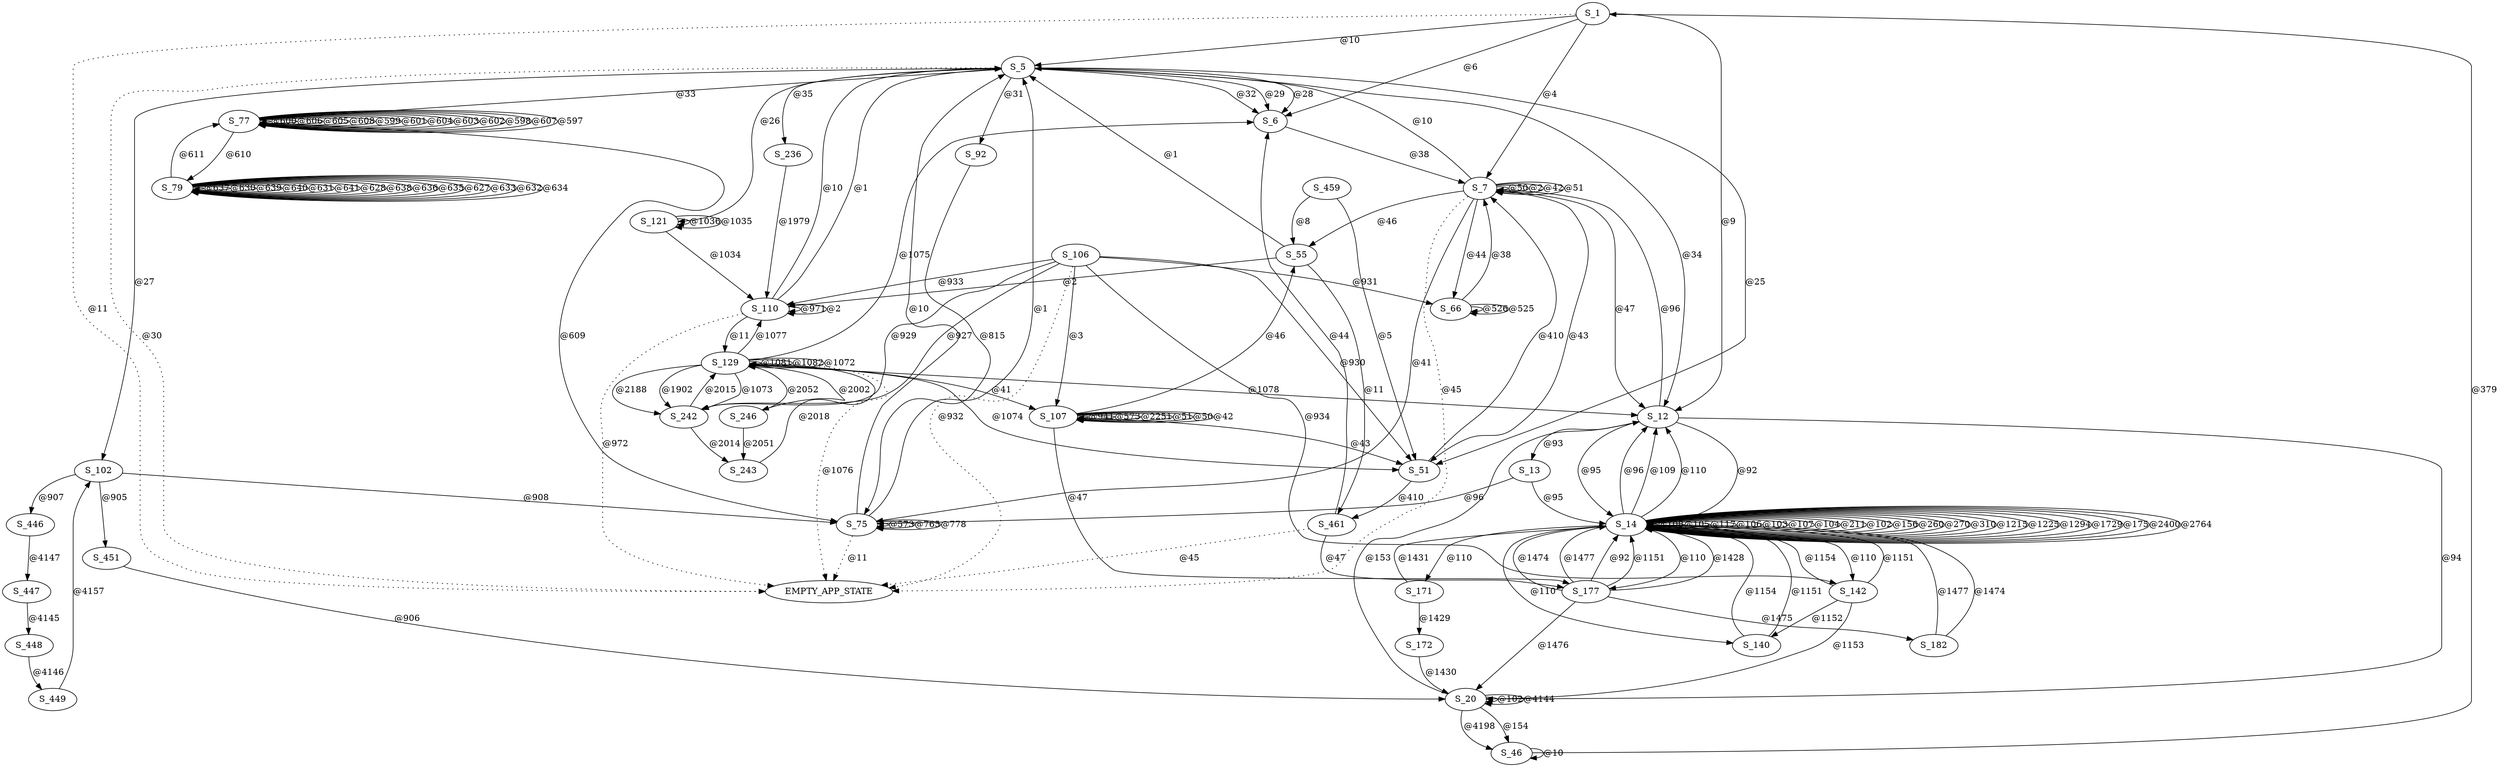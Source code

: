 digraph graphtest {
  S_1 -> EMPTY_APP_STATE  [ style=dotted,label="@11"] ;
  S_1 -> S_5  [ label="@10"] ;
  S_1 -> S_6  [ label="@6"] ;
  S_1 -> S_12  [ label="@9"] ;
  S_1 -> S_7  [ label="@4"] ;
  S_5 -> S_6  [ label="@28"] ;
  S_5 -> S_6  [ label="@32"] ;
  S_5 -> EMPTY_APP_STATE  [ style=dotted,label="@30"] ;
  S_5 -> S_77  [ label="@33"] ;
  S_5 -> S_92  [ label="@31"] ;
  S_5 -> S_12  [ label="@34"] ;
  S_5 -> S_6  [ label="@29"] ;
  S_5 -> S_102  [ label="@27"] ;
  S_5 -> S_51  [ label="@25"] ;
  S_5 -> S_121  [ label="@26"] ;
  S_5 -> S_236  [ label="@35"] ;
  S_6 -> S_7  [ label="@38"] ;
  S_7 -> S_5  [ label="@10"] ;
  S_7 -> S_7  [ label="@50"] ;
  S_7 -> S_12  [ label="@47"] ;
  S_7 -> S_51  [ label="@43"] ;
  S_7 -> S_7  [ label="@2"] ;
  S_7 -> S_7  [ label="@42"] ;
  S_7 -> S_55  [ label="@46"] ;
  S_7 -> EMPTY_APP_STATE  [ style=dotted,label="@45"] ;
  S_7 -> S_66  [ label="@44"] ;
  S_7 -> S_7  [ label="@51"] ;
  S_7 -> S_75  [ label="@41"] ;
  S_12 -> S_13  [ label="@93"] ;
  S_12 -> S_14  [ label="@92"] ;
  S_12 -> S_20  [ label="@94"] ;
  S_12 -> S_14  [ label="@95"] ;
  S_12 -> S_7  [ label="@96"] ;
  S_13 -> S_14  [ label="@95"] ;
  S_13 -> S_75  [ label="@96"] ;
  S_14 -> S_12  [ label="@96"] ;
  S_14 -> S_14  [ label="@108"] ;
  S_14 -> S_14  [ label="@105"] ;
  S_14 -> S_12  [ label="@109"] ;
  S_14 -> S_14  [ label="@117"] ;
  S_14 -> S_12  [ label="@110"] ;
  S_14 -> S_14  [ label="@106"] ;
  S_14 -> S_14  [ label="@103"] ;
  S_14 -> S_14  [ label="@107"] ;
  S_14 -> S_14  [ label="@104"] ;
  S_14 -> S_14  [ label="@211"] ;
  S_14 -> S_14  [ label="@102"] ;
  S_14 -> S_14  [ label="@156"] ;
  S_14 -> S_14  [ label="@260"] ;
  S_14 -> S_14  [ label="@270"] ;
  S_14 -> S_14  [ label="@310"] ;
  S_14 -> S_140  [ label="@110"] ;
  S_14 -> S_142  [ label="@110"] ;
  S_14 -> S_14  [ label="@1215"] ;
  S_14 -> S_14  [ label="@1225"] ;
  S_14 -> S_14  [ label="@1294"] ;
  S_14 -> S_171  [ label="@110"] ;
  S_14 -> S_177  [ label="@110"] ;
  S_14 -> S_14  [ label="@1729"] ;
  S_14 -> S_14  [ label="@175"] ;
  S_14 -> S_14  [ label="@2400"] ;
  S_14 -> S_14  [ label="@2764"] ;
  S_20 -> S_20  [ label="@102"] ;
  S_20 -> S_12  [ label="@153"] ;
  S_20 -> S_46  [ label="@154"] ;
  S_20 -> S_20  [ label="@4144"] ;
  S_20 -> S_46  [ label="@4198"] ;
  S_46 -> S_46  [ label="@10"] ;
  S_46 -> S_1  [ label="@379"] ;
  S_51 -> S_7  [ label="@410"] ;
  S_51 -> S_461  [ label="@410"] ;
  S_55 -> S_5  [ label="@1"] ;
  S_55 -> S_110  [ label="@2"] ;
  S_55 -> S_461  [ label="@11"] ;
  S_66 -> S_66  [ label="@526"] ;
  S_66 -> S_66  [ label="@525"] ;
  S_66 -> S_7  [ label="@38"] ;
  S_75 -> S_5  [ label="@1"] ;
  S_75 -> S_75  [ label="@573"] ;
  S_75 -> S_75  [ label="@765"] ;
  S_75 -> S_75  [ label="@778"] ;
  S_75 -> S_5  [ label="@10"] ;
  S_75 -> EMPTY_APP_STATE  [ style=dotted,label="@11"] ;
  S_77 -> S_77  [ label="@600"] ;
  S_77 -> S_79  [ label="@610"] ;
  S_77 -> S_77  [ label="@606"] ;
  S_77 -> S_77  [ label="@605"] ;
  S_77 -> S_77  [ label="@608"] ;
  S_77 -> S_77  [ label="@599"] ;
  S_77 -> S_77  [ label="@601"] ;
  S_77 -> S_77  [ label="@604"] ;
  S_77 -> S_75  [ label="@609"] ;
  S_77 -> S_77  [ label="@603"] ;
  S_77 -> S_77  [ label="@602"] ;
  S_77 -> S_77  [ label="@598"] ;
  S_77 -> S_77  [ label="@607"] ;
  S_77 -> S_77  [ label="@597"] ;
  S_79 -> S_77  [ label="@611"] ;
  S_79 -> S_79  [ label="@637"] ;
  S_79 -> S_79  [ label="@630"] ;
  S_79 -> S_79  [ label="@639"] ;
  S_79 -> S_79  [ label="@640"] ;
  S_79 -> S_79  [ label="@631"] ;
  S_79 -> S_79  [ label="@641"] ;
  S_79 -> S_79  [ label="@628"] ;
  S_79 -> S_79  [ label="@638"] ;
  S_79 -> S_79  [ label="@636"] ;
  S_79 -> S_79  [ label="@635"] ;
  S_79 -> S_79  [ label="@627"] ;
  S_79 -> S_79  [ label="@633"] ;
  S_79 -> S_79  [ label="@632"] ;
  S_79 -> S_79  [ label="@634"] ;
  S_92 -> S_75  [ label="@815"] ;
  S_102 -> S_75  [ label="@908"] ;
  S_102 -> S_446  [ label="@907"] ;
  S_102 -> S_451  [ label="@905"] ;
  S_106 -> S_107  [ label="@3"] ;
  S_106 -> S_51  [ label="@930"] ;
  S_106 -> S_142  [ label="@934"] ;
  S_106 -> S_66  [ label="@931"] ;
  S_106 -> S_242  [ label="@929"] ;
  S_106 -> S_242  [ label="@927"] ;
  S_106 -> EMPTY_APP_STATE  [ style=dotted,label="@932"] ;
  S_106 -> S_110  [ label="@933"] ;
  S_107 -> S_107  [ label="@941"] ;
  S_107 -> S_55  [ label="@46"] ;
  S_107 -> S_107  [ label="@573"] ;
  S_107 -> S_107  [ label="@2251"] ;
  S_107 -> S_107  [ label="@51"] ;
  S_107 -> S_107  [ label="@50"] ;
  S_107 -> S_51  [ label="@43"] ;
  S_107 -> S_107  [ label="@42"] ;
  S_107 -> S_177  [ label="@47"] ;
  S_110 -> EMPTY_APP_STATE  [ style=dotted,label="@972"] ;
  S_110 -> S_110  [ label="@971"] ;
  S_110 -> S_5  [ label="@10"] ;
  S_110 -> S_5  [ label="@1"] ;
  S_110 -> S_110  [ label="@2"] ;
  S_110 -> S_129  [ label="@11"] ;
  S_121 -> S_121  [ label="@1036"] ;
  S_121 -> S_121  [ label="@1035"] ;
  S_121 -> S_110  [ label="@1034"] ;
  S_129 -> S_6  [ label="@1075"] ;
  S_129 -> EMPTY_APP_STATE  [ style=dotted,label="@1076"] ;
  S_129 -> S_12  [ label="@1078"] ;
  S_129 -> S_129  [ label="@1081"] ;
  S_129 -> S_129  [ label="@1082"] ;
  S_129 -> S_51  [ label="@1074"] ;
  S_129 -> S_110  [ label="@1077"] ;
  S_129 -> S_242  [ label="@1073"] ;
  S_129 -> S_129  [ label="@1072"] ;
  S_129 -> S_246  [ label="@2002"] ;
  S_129 -> S_242  [ label="@2188"] ;
  S_129 -> S_107  [ label="@41"] ;
  S_129 -> S_242  [ label="@1902"] ;
  S_140 -> S_14  [ label="@1151"] ;
  S_140 -> S_14  [ label="@1154"] ;
  S_142 -> S_20  [ label="@1153"] ;
  S_142 -> S_140  [ label="@1152"] ;
  S_142 -> S_14  [ label="@1151"] ;
  S_142 -> S_14  [ label="@1154"] ;
  S_171 -> S_172  [ label="@1429"] ;
  S_171 -> S_14  [ label="@1431"] ;
  S_172 -> S_20  [ label="@1430"] ;
  S_177 -> S_14  [ label="@1428"] ;
  S_177 -> S_14  [ label="@1474"] ;
  S_177 -> S_182  [ label="@1475"] ;
  S_177 -> S_20  [ label="@1476"] ;
  S_177 -> S_14  [ label="@1477"] ;
  S_177 -> S_14  [ label="@92"] ;
  S_177 -> S_14  [ label="@1151"] ;
  S_182 -> S_14  [ label="@1477"] ;
  S_182 -> S_14  [ label="@1474"] ;
  S_236 -> S_110  [ label="@1979"] ;
  S_242 -> S_243  [ label="@2014"] ;
  S_242 -> S_129  [ label="@2015"] ;
  S_243 -> S_129  [ label="@2018"] ;
  S_246 -> S_129  [ label="@2052"] ;
  S_246 -> S_243  [ label="@2051"] ;
  S_446 -> S_447  [ label="@4147"] ;
  S_447 -> S_448  [ label="@4145"] ;
  S_448 -> S_449  [ label="@4146"] ;
  S_449 -> S_102  [ label="@4157"] ;
  S_451 -> S_20  [ label="@906"] ;
  S_459 -> S_51  [ label="@5"] ;
  S_459 -> S_55  [ label="@8"] ;
  S_461 -> S_6  [ label="@44"] ;
  S_461 -> EMPTY_APP_STATE  [ style=dotted,label="@45"] ;
  S_461 -> S_177  [ label="@47"] ;
}